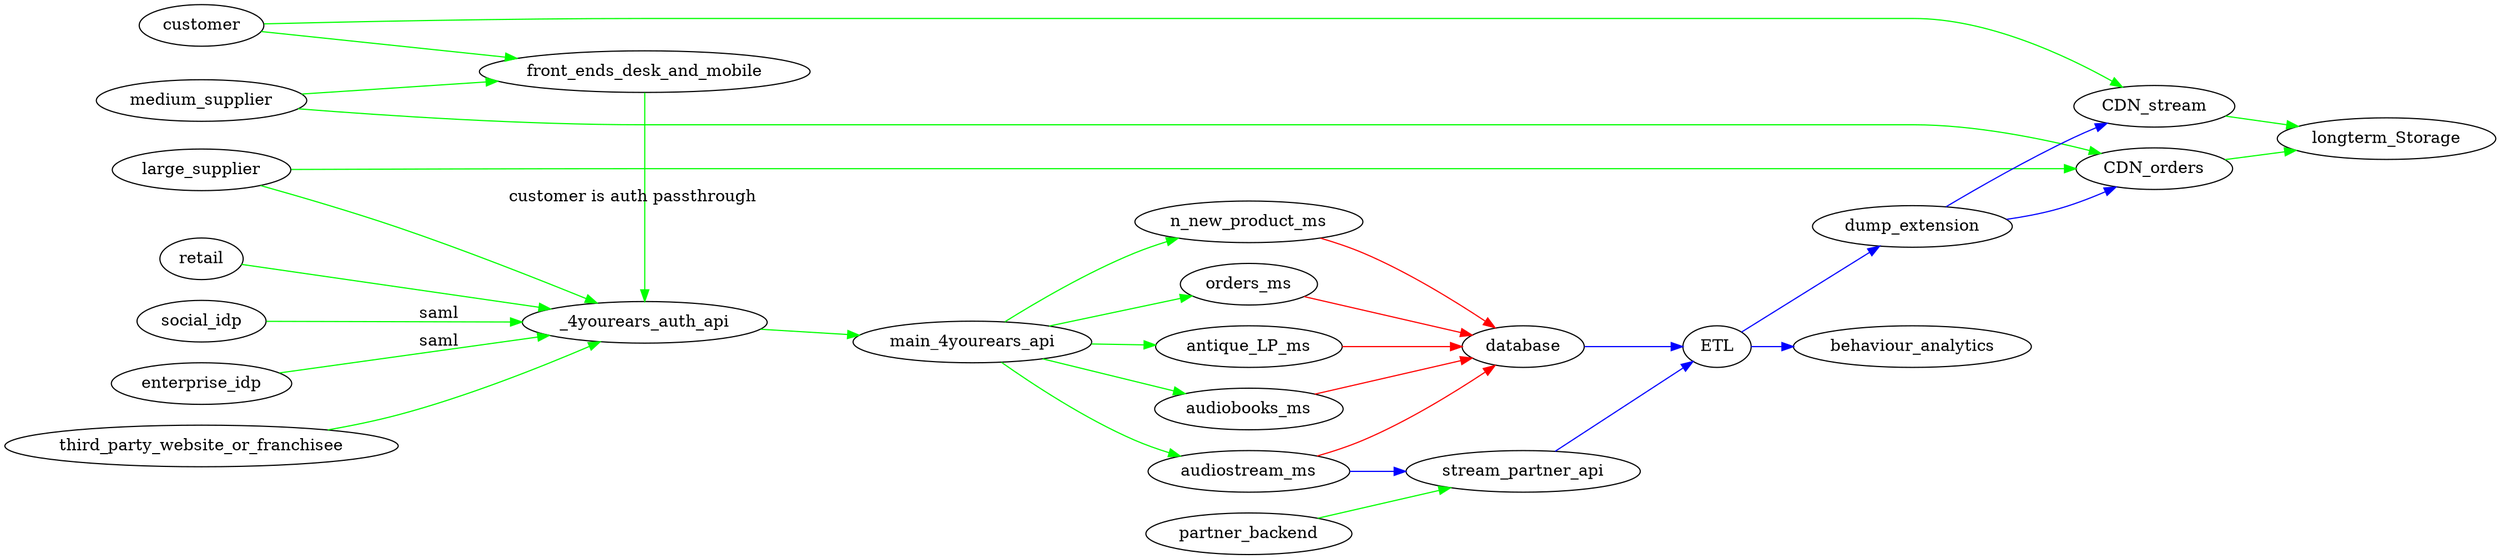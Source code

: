
digraph architecture {
  rankdir=LR;

  subgraph client_side_apps {
      front_ends_desk_and_mobile -> {_4yourears_auth_api} [label="customer is auth passthrough" color="green"];

      customer -> {front_ends_desk_and_mobile} [color="green"];
      retail -> {_4yourears_auth_api} [color="green"];
      social_idp -> {_4yourears_auth_api} [label="saml" color="green"];
      enterprise_idp -> {_4yourears_auth_api} [label="saml" color="green"];
      _4yourears_auth_api -> {main_4yourears_api} [color="green"];
      medium_supplier -> {front_ends_desk_and_mobile} [color="green"];
      large_supplier -> {_4yourears_auth_api} [color="green"];
      partner_backend -> {stream_partner_api} [color="green"];
      third_party_website_or_franchisee -> {_4yourears_auth_api} [color="green"];

      {rank=same; front_ends_desk_and_mobile, _4yourears_auth_api} [color="green"];
  }

  subgraph api_gateways {
      main_4yourears_api -> {antique_LP_ms, audiobooks_ms, audiostream_ms, n_new_product_ms, orders_ms} [color="green"];
  }

  subgraph microservices {
      orders_ms -> {database} [color="red"];
      antique_LP_ms -> {database} [color="red"];
      audiobooks_ms -> {database} [color="red"];
      n_new_product_ms -> {database} [color="red"];
      audiostream_ms -> {database} [color="red"];
      audiostream_ms -> {stream_partner_api} [color="blue"];

      dump_extension -> {CDN_orders} [color="blue"];
      dump_extension -> {CDN_stream} [color="blue"];

      database -> {ETL} [color="blue"];
      ETL -> behaviour_analytics [color="blue"];
      stream_partner_api -> {ETL} [color="blue"];
      ETL -> dump_extension [color="blue"];

      customer -> {CDN_stream} [color="green"];
      medium_supplier -> {CDN_orders} [color="green"];
      large_supplier -> {CDN_orders} [color="green"];

      CDN_orders -> {longterm_Storage} [color="green"];
      CDN_stream -> {longterm_Storage} [color="green"];

  }
}
